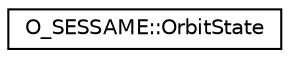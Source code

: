 digraph "Graphical Class Hierarchy"
{
 // LATEX_PDF_SIZE
  edge [fontname="Helvetica",fontsize="10",labelfontname="Helvetica",labelfontsize="10"];
  node [fontname="Helvetica",fontsize="10",shape=record];
  rankdir="LR";
  Node0 [label="O_SESSAME::OrbitState",height=0.2,width=0.4,color="black", fillcolor="white", style="filled",URL="$classO__SESSAME_1_1OrbitState.html",tooltip="Encapsulation of an Orbit State, including its coordinate type and reference frame."];
}
